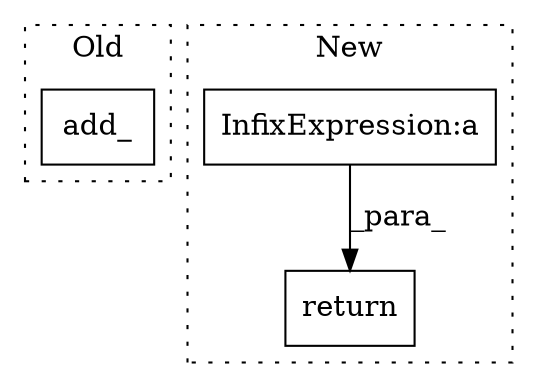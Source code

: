digraph G {
subgraph cluster0 {
1 [label="add_" a="32" s="1949,1956" l="5,1" shape="box"];
label = "Old";
style="dotted";
}
subgraph cluster1 {
2 [label="return" a="41" s="1929" l="7" shape="box"];
3 [label="InfixExpression:a" a="27" s="1939" l="3" shape="box"];
label = "New";
style="dotted";
}
3 -> 2 [label="_para_"];
}